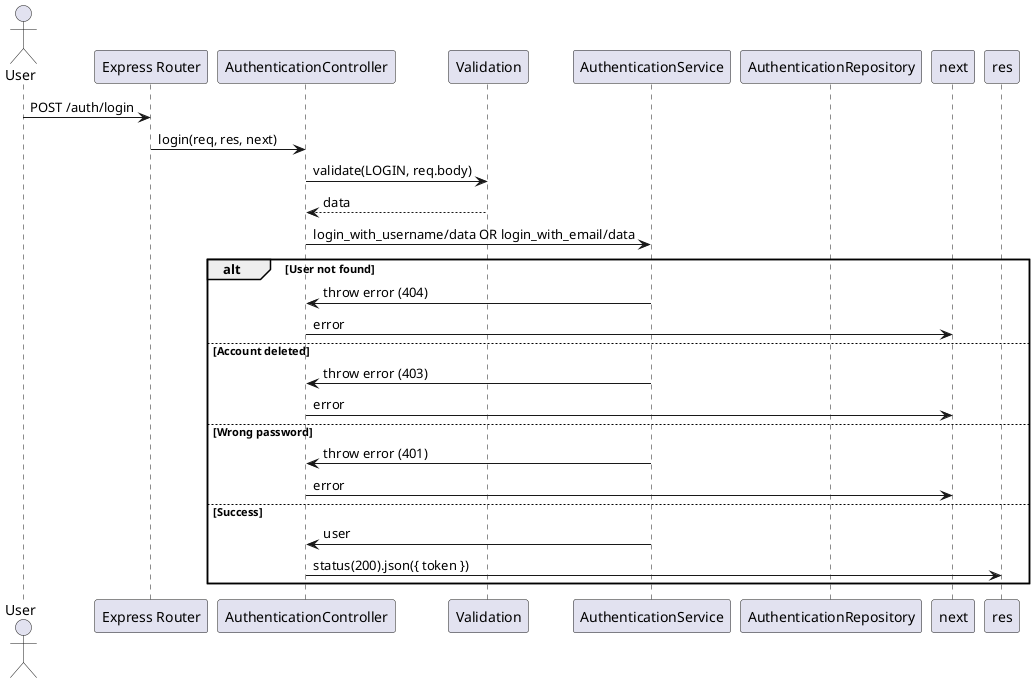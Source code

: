 @startuml
actor User
participant "Express Router" as Router
participant "AuthenticationController" as Controller
participant "Validation" as Validation
participant "AuthenticationService" as Service
participant "AuthenticationRepository" as Repository

User -> Router: POST /auth/login
Router -> Controller: login(req, res, next)
Controller -> Validation: validate(LOGIN, req.body)
Validation --> Controller: data
Controller -> Service: login_with_username/data OR login_with_email/data
alt User not found
    Service -> Controller: throw error (404)
    Controller -> next: error
else Account deleted
    Service -> Controller: throw error (403)
    Controller -> next: error
else Wrong password
    Service -> Controller: throw error (401)
    Controller -> next: error
else Success
    Service -> Controller: user
    Controller -> res: status(200).json({ token })
end
@enduml